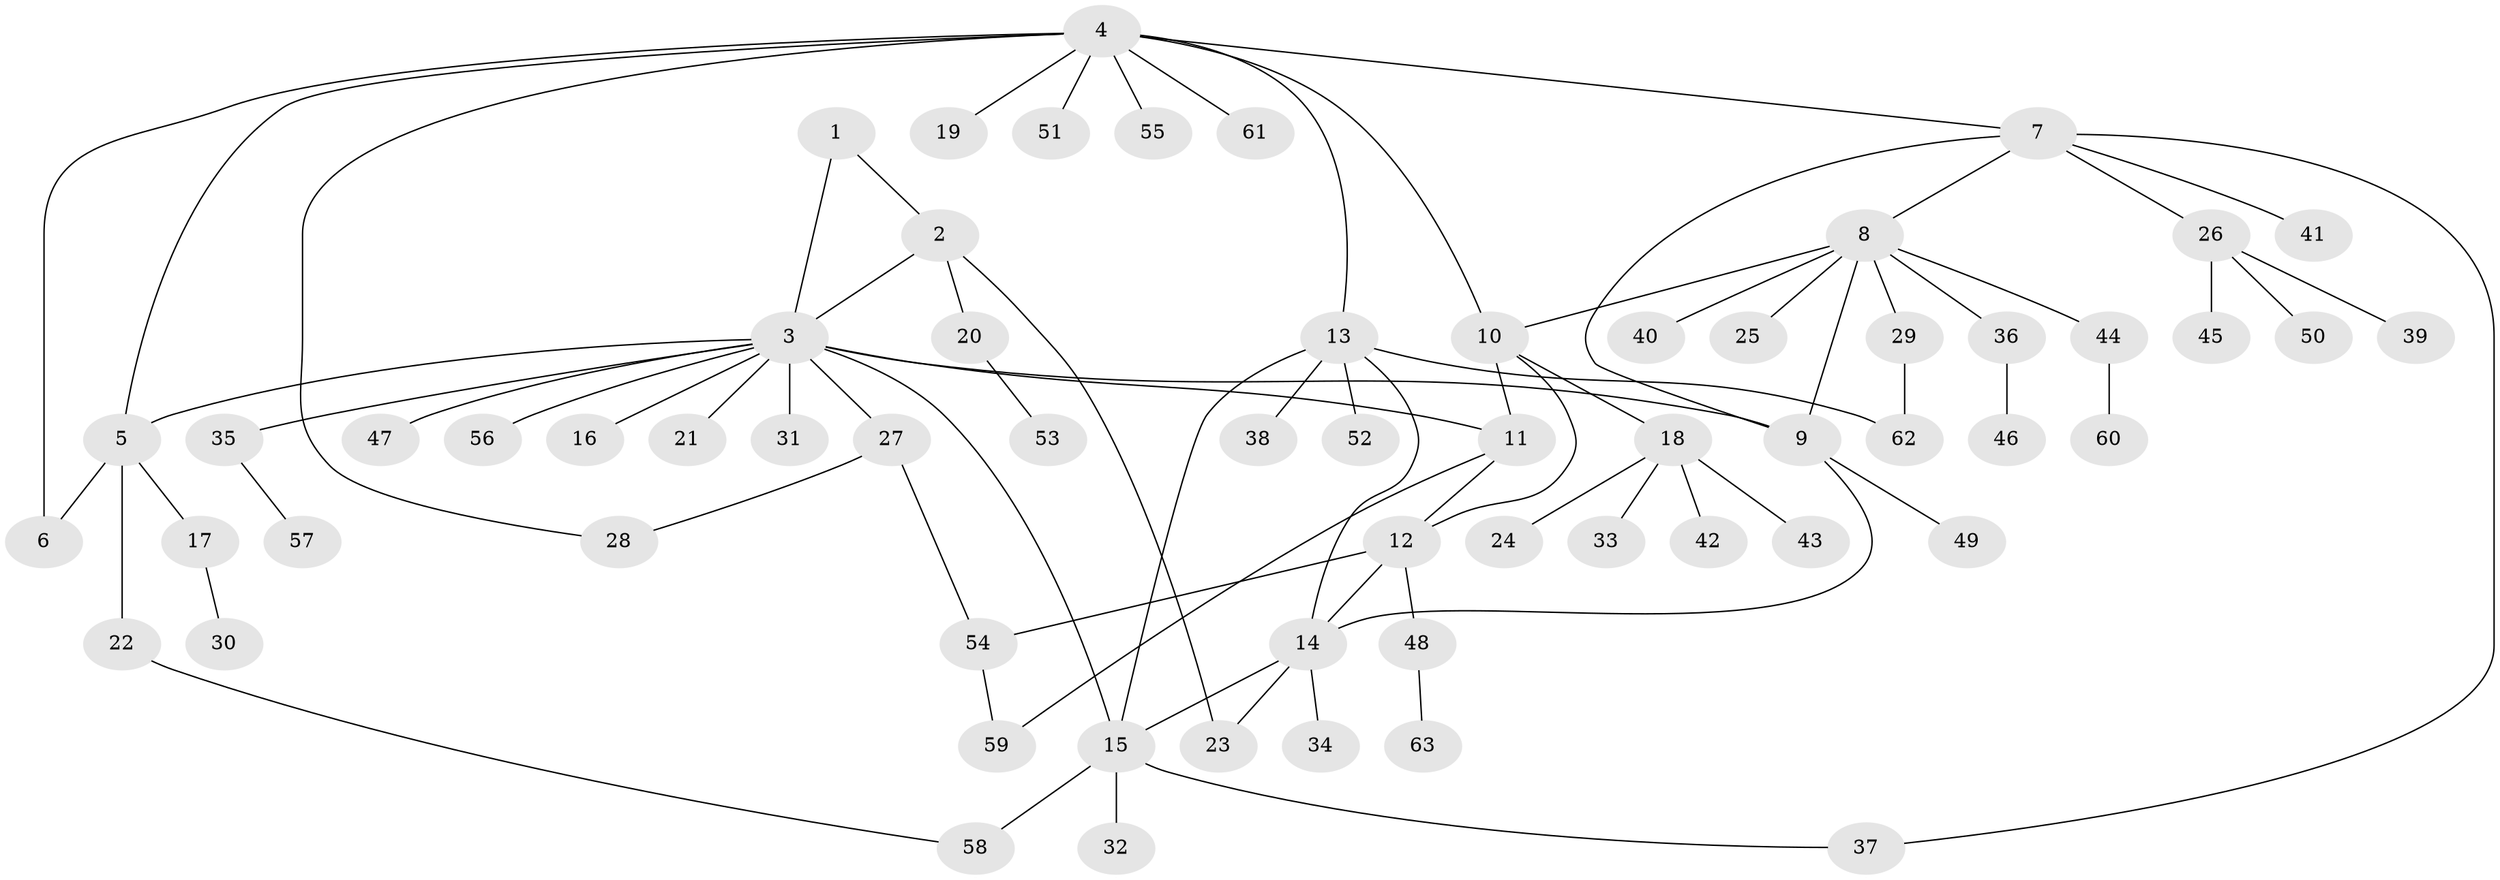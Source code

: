 // coarse degree distribution, {3: 0.02702702702702703, 4: 0.05405405405405406, 7: 0.05405405405405406, 14: 0.02702702702702703, 5: 0.05405405405405406, 11: 0.02702702702702703, 1: 0.6486486486486487, 2: 0.10810810810810811}
// Generated by graph-tools (version 1.1) at 2025/58/03/04/25 21:58:55]
// undirected, 63 vertices, 80 edges
graph export_dot {
graph [start="1"]
  node [color=gray90,style=filled];
  1;
  2;
  3;
  4;
  5;
  6;
  7;
  8;
  9;
  10;
  11;
  12;
  13;
  14;
  15;
  16;
  17;
  18;
  19;
  20;
  21;
  22;
  23;
  24;
  25;
  26;
  27;
  28;
  29;
  30;
  31;
  32;
  33;
  34;
  35;
  36;
  37;
  38;
  39;
  40;
  41;
  42;
  43;
  44;
  45;
  46;
  47;
  48;
  49;
  50;
  51;
  52;
  53;
  54;
  55;
  56;
  57;
  58;
  59;
  60;
  61;
  62;
  63;
  1 -- 2;
  1 -- 3;
  2 -- 3;
  2 -- 20;
  2 -- 23;
  3 -- 5;
  3 -- 9;
  3 -- 11;
  3 -- 15;
  3 -- 16;
  3 -- 21;
  3 -- 27;
  3 -- 31;
  3 -- 35;
  3 -- 47;
  3 -- 56;
  4 -- 5;
  4 -- 6;
  4 -- 7;
  4 -- 10;
  4 -- 13;
  4 -- 19;
  4 -- 28;
  4 -- 51;
  4 -- 55;
  4 -- 61;
  5 -- 6;
  5 -- 17;
  5 -- 22;
  7 -- 8;
  7 -- 9;
  7 -- 26;
  7 -- 37;
  7 -- 41;
  8 -- 9;
  8 -- 10;
  8 -- 25;
  8 -- 29;
  8 -- 36;
  8 -- 40;
  8 -- 44;
  9 -- 14;
  9 -- 49;
  10 -- 11;
  10 -- 12;
  10 -- 18;
  11 -- 12;
  11 -- 59;
  12 -- 14;
  12 -- 48;
  12 -- 54;
  13 -- 14;
  13 -- 15;
  13 -- 38;
  13 -- 52;
  13 -- 62;
  14 -- 15;
  14 -- 23;
  14 -- 34;
  15 -- 32;
  15 -- 37;
  15 -- 58;
  17 -- 30;
  18 -- 24;
  18 -- 33;
  18 -- 42;
  18 -- 43;
  20 -- 53;
  22 -- 58;
  26 -- 39;
  26 -- 45;
  26 -- 50;
  27 -- 28;
  27 -- 54;
  29 -- 62;
  35 -- 57;
  36 -- 46;
  44 -- 60;
  48 -- 63;
  54 -- 59;
}
